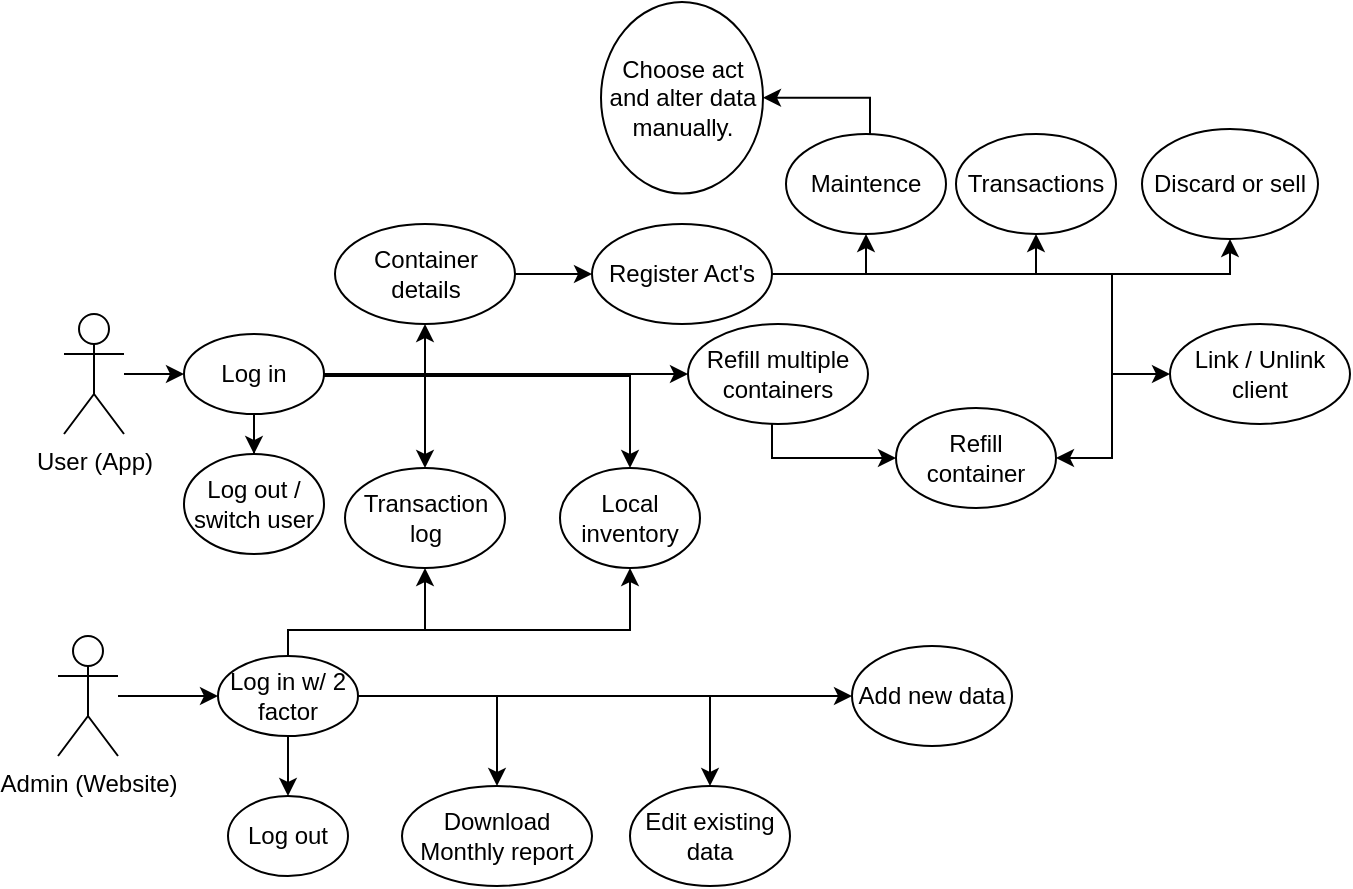<mxfile version="18.0.6" type="device"><diagram id="SDluKFZ77_GQ-9Oj1dp0" name="Page-1"><mxGraphModel dx="1178" dy="700" grid="0" gridSize="10" guides="1" tooltips="1" connect="1" arrows="1" fold="1" page="1" pageScale="1" pageWidth="827" pageHeight="1169" math="0" shadow="0"><root><mxCell id="0"/><mxCell id="1" parent="0"/><mxCell id="0yYx_qDswflsAAoxwXUI-31" style="edgeStyle=orthogonalEdgeStyle;rounded=0;orthogonalLoop=1;jettySize=auto;html=1;entryX=0;entryY=0.5;entryDx=0;entryDy=0;" parent="1" source="0yYx_qDswflsAAoxwXUI-1" target="0yYx_qDswflsAAoxwXUI-4" edge="1"><mxGeometry relative="1" as="geometry"/></mxCell><mxCell id="0yYx_qDswflsAAoxwXUI-1" value="User (App)" style="shape=umlActor;verticalLabelPosition=bottom;verticalAlign=top;html=1;outlineConnect=0;" parent="1" vertex="1"><mxGeometry x="53" y="291" width="30" height="60" as="geometry"/></mxCell><mxCell id="tL2vFa08hTNOEJkRz90D-2" style="edgeStyle=orthogonalEdgeStyle;rounded=0;orthogonalLoop=1;jettySize=auto;html=1;entryX=0.5;entryY=0;entryDx=0;entryDy=0;" parent="1" source="0yYx_qDswflsAAoxwXUI-4" target="tL2vFa08hTNOEJkRz90D-1" edge="1"><mxGeometry relative="1" as="geometry"/></mxCell><mxCell id="JvlwyF3AiAaFbEBLJg8P-22" style="edgeStyle=orthogonalEdgeStyle;rounded=0;orthogonalLoop=1;jettySize=auto;html=1;entryX=0.5;entryY=1;entryDx=0;entryDy=0;" parent="1" source="0yYx_qDswflsAAoxwXUI-4" target="JvlwyF3AiAaFbEBLJg8P-14" edge="1"><mxGeometry relative="1" as="geometry"/></mxCell><mxCell id="JvlwyF3AiAaFbEBLJg8P-30" style="edgeStyle=orthogonalEdgeStyle;rounded=0;orthogonalLoop=1;jettySize=auto;html=1;entryX=0.5;entryY=0;entryDx=0;entryDy=0;" parent="1" source="0yYx_qDswflsAAoxwXUI-4" target="tL2vFa08hTNOEJkRz90D-3" edge="1"><mxGeometry relative="1" as="geometry"/></mxCell><mxCell id="JvlwyF3AiAaFbEBLJg8P-53" style="edgeStyle=orthogonalEdgeStyle;rounded=0;orthogonalLoop=1;jettySize=auto;html=1;entryX=0;entryY=0.5;entryDx=0;entryDy=0;" parent="1" source="0yYx_qDswflsAAoxwXUI-4" target="JvlwyF3AiAaFbEBLJg8P-20" edge="1"><mxGeometry relative="1" as="geometry"/></mxCell><mxCell id="JvlwyF3AiAaFbEBLJg8P-55" style="edgeStyle=orthogonalEdgeStyle;rounded=0;orthogonalLoop=1;jettySize=auto;html=1;entryX=0.5;entryY=0;entryDx=0;entryDy=0;" parent="1" source="0yYx_qDswflsAAoxwXUI-4" target="0yYx_qDswflsAAoxwXUI-5" edge="1"><mxGeometry relative="1" as="geometry"><Array as="points"><mxPoint x="336" y="322"/></Array></mxGeometry></mxCell><mxCell id="0yYx_qDswflsAAoxwXUI-4" value="Log in" style="ellipse;whiteSpace=wrap;html=1;rounded=0;" parent="1" vertex="1"><mxGeometry x="113" y="301" width="70" height="40" as="geometry"/></mxCell><mxCell id="0yYx_qDswflsAAoxwXUI-5" value="Local inventory" style="ellipse;whiteSpace=wrap;html=1;rounded=0;" parent="1" vertex="1"><mxGeometry x="301" y="368" width="70" height="50" as="geometry"/></mxCell><mxCell id="JvlwyF3AiAaFbEBLJg8P-47" style="edgeStyle=orthogonalEdgeStyle;rounded=0;orthogonalLoop=1;jettySize=auto;html=1;entryX=0.5;entryY=1;entryDx=0;entryDy=0;" parent="1" source="0yYx_qDswflsAAoxwXUI-7" target="JvlwyF3AiAaFbEBLJg8P-7" edge="1"><mxGeometry relative="1" as="geometry"/></mxCell><mxCell id="JvlwyF3AiAaFbEBLJg8P-48" style="edgeStyle=orthogonalEdgeStyle;rounded=0;orthogonalLoop=1;jettySize=auto;html=1;entryX=0.5;entryY=1;entryDx=0;entryDy=0;" parent="1" source="0yYx_qDswflsAAoxwXUI-7" target="JvlwyF3AiAaFbEBLJg8P-9" edge="1"><mxGeometry relative="1" as="geometry"/></mxCell><mxCell id="JvlwyF3AiAaFbEBLJg8P-50" style="edgeStyle=orthogonalEdgeStyle;rounded=0;orthogonalLoop=1;jettySize=auto;html=1;entryX=0.5;entryY=1;entryDx=0;entryDy=0;" parent="1" source="0yYx_qDswflsAAoxwXUI-7" target="JvlwyF3AiAaFbEBLJg8P-5" edge="1"><mxGeometry relative="1" as="geometry"><Array as="points"><mxPoint x="636" y="271"/></Array></mxGeometry></mxCell><mxCell id="9ZvRkyhVQMJZzIoJ5JOI-3" style="edgeStyle=orthogonalEdgeStyle;rounded=0;orthogonalLoop=1;jettySize=auto;html=1;entryX=1;entryY=0.5;entryDx=0;entryDy=0;" parent="1" source="0yYx_qDswflsAAoxwXUI-7" target="JvlwyF3AiAaFbEBLJg8P-3" edge="1"><mxGeometry relative="1" as="geometry"><Array as="points"><mxPoint x="577" y="271"/><mxPoint x="577" y="363"/></Array></mxGeometry></mxCell><mxCell id="GEPrwTM7cvpND6NnqXjh-16" style="edgeStyle=orthogonalEdgeStyle;rounded=0;orthogonalLoop=1;jettySize=auto;html=1;entryX=0;entryY=0.5;entryDx=0;entryDy=0;" edge="1" parent="1" source="0yYx_qDswflsAAoxwXUI-7" target="JvlwyF3AiAaFbEBLJg8P-1"><mxGeometry relative="1" as="geometry"><Array as="points"><mxPoint x="577" y="271"/><mxPoint x="577" y="321"/></Array></mxGeometry></mxCell><mxCell id="0yYx_qDswflsAAoxwXUI-7" value="Register Act's" style="ellipse;whiteSpace=wrap;html=1;rounded=0;" parent="1" vertex="1"><mxGeometry x="317" y="246" width="90" height="50" as="geometry"/></mxCell><mxCell id="0yYx_qDswflsAAoxwXUI-30" style="edgeStyle=orthogonalEdgeStyle;rounded=0;orthogonalLoop=1;jettySize=auto;html=1;entryX=0;entryY=0.5;entryDx=0;entryDy=0;" parent="1" source="0yYx_qDswflsAAoxwXUI-22" target="0yYx_qDswflsAAoxwXUI-29" edge="1"><mxGeometry relative="1" as="geometry"/></mxCell><mxCell id="0yYx_qDswflsAAoxwXUI-22" value="Admin (Website)" style="shape=umlActor;verticalLabelPosition=bottom;verticalAlign=top;html=1;outlineConnect=0;rounded=0;" parent="1" vertex="1"><mxGeometry x="50" y="452" width="30" height="60" as="geometry"/></mxCell><mxCell id="tL2vFa08hTNOEJkRz90D-7" style="edgeStyle=orthogonalEdgeStyle;rounded=0;orthogonalLoop=1;jettySize=auto;html=1;entryX=0.5;entryY=0;entryDx=0;entryDy=0;" parent="1" source="0yYx_qDswflsAAoxwXUI-29" target="tL2vFa08hTNOEJkRz90D-6" edge="1"><mxGeometry relative="1" as="geometry"/></mxCell><mxCell id="9ZvRkyhVQMJZzIoJ5JOI-1" style="edgeStyle=orthogonalEdgeStyle;rounded=0;orthogonalLoop=1;jettySize=auto;html=1;entryX=0.5;entryY=1;entryDx=0;entryDy=0;" parent="1" source="0yYx_qDswflsAAoxwXUI-29" target="tL2vFa08hTNOEJkRz90D-3" edge="1"><mxGeometry relative="1" as="geometry"><Array as="points"><mxPoint x="165" y="449"/><mxPoint x="233" y="449"/></Array></mxGeometry></mxCell><mxCell id="9ZvRkyhVQMJZzIoJ5JOI-2" style="edgeStyle=orthogonalEdgeStyle;rounded=0;orthogonalLoop=1;jettySize=auto;html=1;entryX=0.5;entryY=1;entryDx=0;entryDy=0;" parent="1" source="0yYx_qDswflsAAoxwXUI-29" target="0yYx_qDswflsAAoxwXUI-5" edge="1"><mxGeometry relative="1" as="geometry"><Array as="points"><mxPoint x="165" y="449"/><mxPoint x="336" y="449"/></Array></mxGeometry></mxCell><mxCell id="GEPrwTM7cvpND6NnqXjh-3" style="edgeStyle=orthogonalEdgeStyle;rounded=0;orthogonalLoop=1;jettySize=auto;html=1;" edge="1" parent="1" source="0yYx_qDswflsAAoxwXUI-29" target="0yYx_qDswflsAAoxwXUI-37"><mxGeometry relative="1" as="geometry"/></mxCell><mxCell id="GEPrwTM7cvpND6NnqXjh-4" style="edgeStyle=orthogonalEdgeStyle;rounded=0;orthogonalLoop=1;jettySize=auto;html=1;entryX=0;entryY=0.5;entryDx=0;entryDy=0;" edge="1" parent="1" source="0yYx_qDswflsAAoxwXUI-29" target="0yYx_qDswflsAAoxwXUI-34"><mxGeometry relative="1" as="geometry"/></mxCell><mxCell id="GEPrwTM7cvpND6NnqXjh-5" style="edgeStyle=orthogonalEdgeStyle;rounded=0;orthogonalLoop=1;jettySize=auto;html=1;" edge="1" parent="1" source="0yYx_qDswflsAAoxwXUI-29" target="GEPrwTM7cvpND6NnqXjh-2"><mxGeometry relative="1" as="geometry"/></mxCell><mxCell id="0yYx_qDswflsAAoxwXUI-29" value="Log in w/ 2 factor" style="ellipse;whiteSpace=wrap;html=1;rounded=0;" parent="1" vertex="1"><mxGeometry x="130" y="462" width="70" height="40" as="geometry"/></mxCell><mxCell id="0yYx_qDswflsAAoxwXUI-34" value="Add new data" style="ellipse;whiteSpace=wrap;html=1;rounded=0;" parent="1" vertex="1"><mxGeometry x="447" y="457" width="80" height="50" as="geometry"/></mxCell><mxCell id="0yYx_qDswflsAAoxwXUI-37" value="Download Monthly report" style="ellipse;whiteSpace=wrap;html=1;rounded=0;" parent="1" vertex="1"><mxGeometry x="222" y="527" width="95" height="50" as="geometry"/></mxCell><mxCell id="tL2vFa08hTNOEJkRz90D-1" value="Log out / switch user" style="ellipse;whiteSpace=wrap;html=1;rounded=0;" parent="1" vertex="1"><mxGeometry x="113" y="361" width="70" height="50" as="geometry"/></mxCell><mxCell id="tL2vFa08hTNOEJkRz90D-3" value="Transaction log" style="ellipse;whiteSpace=wrap;html=1;rounded=0;" parent="1" vertex="1"><mxGeometry x="193.5" y="368" width="80" height="50" as="geometry"/></mxCell><mxCell id="tL2vFa08hTNOEJkRz90D-6" value="Log out" style="ellipse;whiteSpace=wrap;html=1;rounded=0;" parent="1" vertex="1"><mxGeometry x="135" y="532" width="60" height="40" as="geometry"/></mxCell><mxCell id="JvlwyF3AiAaFbEBLJg8P-3" value="Refill container" style="ellipse;whiteSpace=wrap;html=1;rounded=0;" parent="1" vertex="1"><mxGeometry x="469" y="338" width="80" height="50" as="geometry"/></mxCell><mxCell id="JvlwyF3AiAaFbEBLJg8P-5" value="Discard or sell" style="ellipse;whiteSpace=wrap;html=1;rounded=0;" parent="1" vertex="1"><mxGeometry x="592" y="198.5" width="88" height="55" as="geometry"/></mxCell><mxCell id="GEPrwTM7cvpND6NnqXjh-8" style="edgeStyle=orthogonalEdgeStyle;rounded=0;orthogonalLoop=1;jettySize=auto;html=1;entryX=1;entryY=0.5;entryDx=0;entryDy=0;" edge="1" parent="1" source="JvlwyF3AiAaFbEBLJg8P-7" target="GEPrwTM7cvpND6NnqXjh-7"><mxGeometry relative="1" as="geometry"><Array as="points"><mxPoint x="456" y="183"/></Array></mxGeometry></mxCell><mxCell id="JvlwyF3AiAaFbEBLJg8P-7" value="Maintence" style="ellipse;whiteSpace=wrap;html=1;rounded=0;" parent="1" vertex="1"><mxGeometry x="414" y="201" width="80" height="50" as="geometry"/></mxCell><mxCell id="JvlwyF3AiAaFbEBLJg8P-9" value="Transactions" style="ellipse;whiteSpace=wrap;html=1;rounded=0;" parent="1" vertex="1"><mxGeometry x="499" y="201" width="80" height="50" as="geometry"/></mxCell><mxCell id="JvlwyF3AiAaFbEBLJg8P-16" style="edgeStyle=orthogonalEdgeStyle;rounded=0;orthogonalLoop=1;jettySize=auto;html=1;entryX=0;entryY=0.5;entryDx=0;entryDy=0;" parent="1" source="JvlwyF3AiAaFbEBLJg8P-14" target="0yYx_qDswflsAAoxwXUI-7" edge="1"><mxGeometry relative="1" as="geometry"/></mxCell><mxCell id="JvlwyF3AiAaFbEBLJg8P-14" value="Container details" style="ellipse;whiteSpace=wrap;html=1;rounded=0;" parent="1" vertex="1"><mxGeometry x="188.5" y="246" width="90" height="50" as="geometry"/></mxCell><mxCell id="JvlwyF3AiAaFbEBLJg8P-35" style="edgeStyle=orthogonalEdgeStyle;rounded=0;orthogonalLoop=1;jettySize=auto;html=1;entryX=0;entryY=0.5;entryDx=0;entryDy=0;" parent="1" source="JvlwyF3AiAaFbEBLJg8P-20" target="JvlwyF3AiAaFbEBLJg8P-3" edge="1"><mxGeometry relative="1" as="geometry"><Array as="points"><mxPoint x="407" y="363"/></Array></mxGeometry></mxCell><mxCell id="JvlwyF3AiAaFbEBLJg8P-20" value="Refill multiple containers" style="ellipse;whiteSpace=wrap;html=1;rounded=0;" parent="1" vertex="1"><mxGeometry x="365" y="296" width="90" height="50" as="geometry"/></mxCell><mxCell id="JvlwyF3AiAaFbEBLJg8P-1" value="Link / Unlink client" style="ellipse;whiteSpace=wrap;html=1;rounded=0;" parent="1" vertex="1"><mxGeometry x="606" y="296" width="90" height="50" as="geometry"/></mxCell><mxCell id="GEPrwTM7cvpND6NnqXjh-2" value="Edit existing data" style="ellipse;whiteSpace=wrap;html=1;rounded=0;" vertex="1" parent="1"><mxGeometry x="336" y="527" width="80" height="50" as="geometry"/></mxCell><mxCell id="GEPrwTM7cvpND6NnqXjh-7" value="Choose act and alter data manually. " style="ellipse;whiteSpace=wrap;html=1;rounded=0;" vertex="1" parent="1"><mxGeometry x="321.5" y="135" width="81" height="95.75" as="geometry"/></mxCell></root></mxGraphModel></diagram></mxfile>